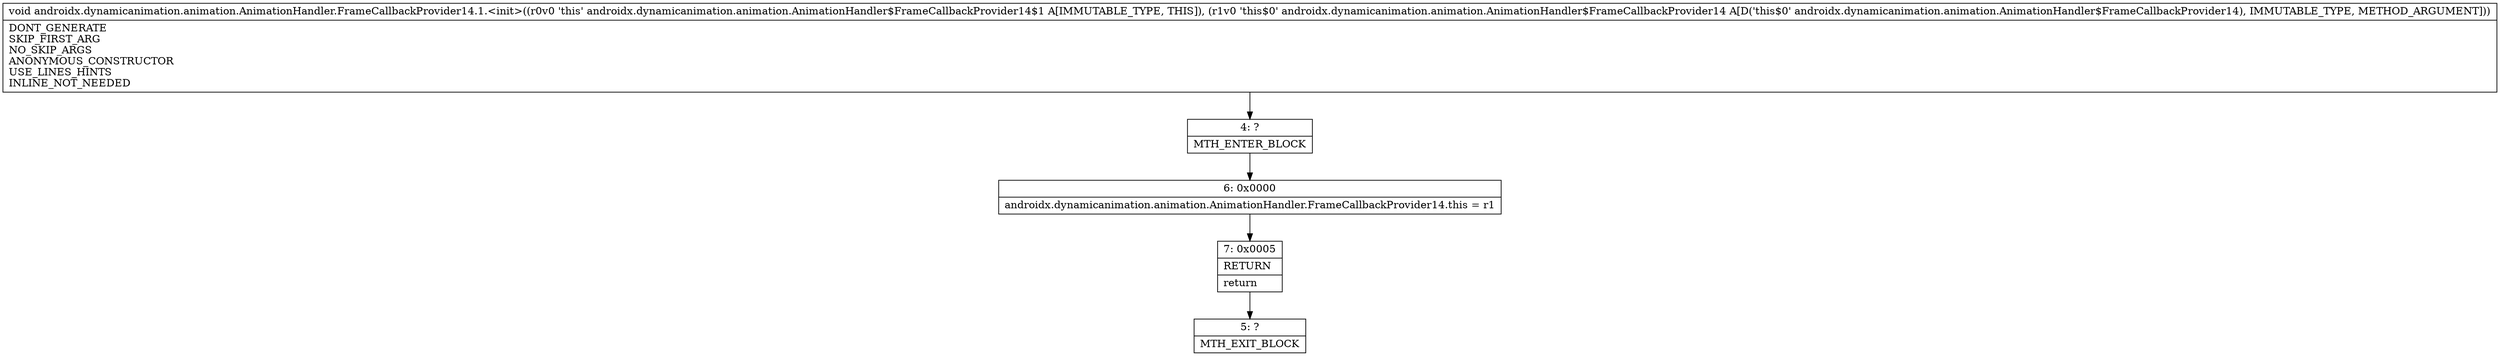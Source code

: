 digraph "CFG forandroidx.dynamicanimation.animation.AnimationHandler.FrameCallbackProvider14.1.\<init\>(Landroidx\/dynamicanimation\/animation\/AnimationHandler$FrameCallbackProvider14;)V" {
Node_4 [shape=record,label="{4\:\ ?|MTH_ENTER_BLOCK\l}"];
Node_6 [shape=record,label="{6\:\ 0x0000|androidx.dynamicanimation.animation.AnimationHandler.FrameCallbackProvider14.this = r1\l}"];
Node_7 [shape=record,label="{7\:\ 0x0005|RETURN\l|return\l}"];
Node_5 [shape=record,label="{5\:\ ?|MTH_EXIT_BLOCK\l}"];
MethodNode[shape=record,label="{void androidx.dynamicanimation.animation.AnimationHandler.FrameCallbackProvider14.1.\<init\>((r0v0 'this' androidx.dynamicanimation.animation.AnimationHandler$FrameCallbackProvider14$1 A[IMMUTABLE_TYPE, THIS]), (r1v0 'this$0' androidx.dynamicanimation.animation.AnimationHandler$FrameCallbackProvider14 A[D('this$0' androidx.dynamicanimation.animation.AnimationHandler$FrameCallbackProvider14), IMMUTABLE_TYPE, METHOD_ARGUMENT]))  | DONT_GENERATE\lSKIP_FIRST_ARG\lNO_SKIP_ARGS\lANONYMOUS_CONSTRUCTOR\lUSE_LINES_HINTS\lINLINE_NOT_NEEDED\l}"];
MethodNode -> Node_4;Node_4 -> Node_6;
Node_6 -> Node_7;
Node_7 -> Node_5;
}


